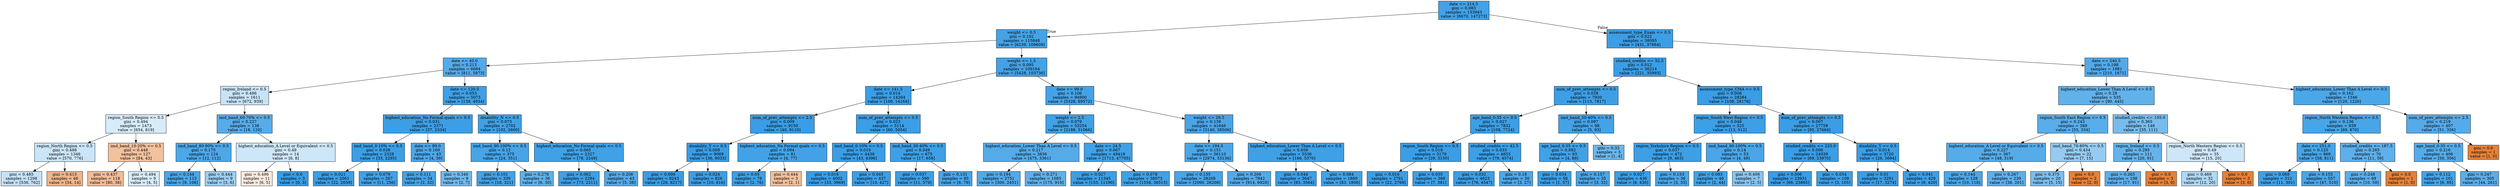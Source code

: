 digraph Tree {
node [shape=box, style="filled", color="black"] ;
0 [label="date <= 214.5\ngini = 0.083\nsamples = 153943\nvalue = [6670, 147273]", fillcolor="#399de5f3"] ;
1 [label="weight <= 0.5\ngini = 0.102\nsamples = 115848\nvalue = [6239, 109609]", fillcolor="#399de5f0"] ;
0 -> 1 [labeldistance=2.5, labelangle=45, headlabel="True"] ;
2 [label="date <= 40.0\ngini = 0.213\nsamples = 6684\nvalue = [811, 5873]", fillcolor="#399de5dc"] ;
1 -> 2 ;
3 [label="region_Ireland <= 0.5\ngini = 0.486\nsamples = 1611\nvalue = [672, 939]", fillcolor="#399de549"] ;
2 -> 3 ;
4 [label="region_South Region <= 0.5\ngini = 0.494\nsamples = 1473\nvalue = [654, 819]", fillcolor="#399de533"] ;
3 -> 4 ;
5 [label="region_North Region <= 0.5\ngini = 0.488\nsamples = 1346\nvalue = [570, 776]", fillcolor="#399de544"] ;
4 -> 5 ;
6 [label="gini = 0.485\nsamples = 1298\nvalue = [536, 762]", fillcolor="#399de54c"] ;
5 -> 6 ;
7 [label="gini = 0.413\nsamples = 48\nvalue = [34, 14]", fillcolor="#e5813996"] ;
5 -> 7 ;
8 [label="imd_band_10-20% <= 0.5\ngini = 0.448\nsamples = 127\nvalue = [84, 43]", fillcolor="#e581397c"] ;
4 -> 8 ;
9 [label="gini = 0.437\nsamples = 118\nvalue = [80, 38]", fillcolor="#e5813986"] ;
8 -> 9 ;
10 [label="gini = 0.494\nsamples = 9\nvalue = [4, 5]", fillcolor="#399de533"] ;
8 -> 10 ;
11 [label="imd_band_60-70% <= 0.5\ngini = 0.227\nsamples = 138\nvalue = [18, 120]", fillcolor="#399de5d9"] ;
3 -> 11 ;
12 [label="imd_band_80-90% <= 0.5\ngini = 0.175\nsamples = 124\nvalue = [12, 112]", fillcolor="#399de5e4"] ;
11 -> 12 ;
13 [label="gini = 0.144\nsamples = 115\nvalue = [9, 106]", fillcolor="#399de5e9"] ;
12 -> 13 ;
14 [label="gini = 0.444\nsamples = 9\nvalue = [3, 6]", fillcolor="#399de57f"] ;
12 -> 14 ;
15 [label="highest_education_A Level or Equivalent <= 0.5\ngini = 0.49\nsamples = 14\nvalue = [6, 8]", fillcolor="#399de540"] ;
11 -> 15 ;
16 [label="gini = 0.496\nsamples = 11\nvalue = [6, 5]", fillcolor="#e581392a"] ;
15 -> 16 ;
17 [label="gini = 0.0\nsamples = 3\nvalue = [0, 3]", fillcolor="#399de5ff"] ;
15 -> 17 ;
18 [label="date <= 120.5\ngini = 0.053\nsamples = 5073\nvalue = [139, 4934]", fillcolor="#399de5f8"] ;
2 -> 18 ;
19 [label="highest_education_No Formal quals <= 0.5\ngini = 0.031\nsamples = 2371\nvalue = [37, 2334]", fillcolor="#399de5fb"] ;
18 -> 19 ;
20 [label="imd_band_0-10% <= 0.5\ngini = 0.028\nsamples = 2328\nvalue = [33, 2295]", fillcolor="#399de5fb"] ;
19 -> 20 ;
21 [label="gini = 0.021\nsamples = 2061\nvalue = [22, 2039]", fillcolor="#399de5fc"] ;
20 -> 21 ;
22 [label="gini = 0.079\nsamples = 267\nvalue = [11, 256]", fillcolor="#399de5f4"] ;
20 -> 22 ;
23 [label="date <= 89.0\ngini = 0.169\nsamples = 43\nvalue = [4, 39]", fillcolor="#399de5e5"] ;
19 -> 23 ;
24 [label="gini = 0.111\nsamples = 34\nvalue = [2, 32]", fillcolor="#399de5ef"] ;
23 -> 24 ;
25 [label="gini = 0.346\nsamples = 9\nvalue = [2, 7]", fillcolor="#399de5b6"] ;
23 -> 25 ;
26 [label="disability_N <= 0.5\ngini = 0.073\nsamples = 2702\nvalue = [102, 2600]", fillcolor="#399de5f5"] ;
18 -> 26 ;
27 [label="imd_band_90-100% <= 0.5\ngini = 0.12\nsamples = 375\nvalue = [24, 351]", fillcolor="#399de5ee"] ;
26 -> 27 ;
28 [label="gini = 0.101\nsamples = 339\nvalue = [18, 321]", fillcolor="#399de5f1"] ;
27 -> 28 ;
29 [label="gini = 0.278\nsamples = 36\nvalue = [6, 30]", fillcolor="#399de5cc"] ;
27 -> 29 ;
30 [label="highest_education_No Formal quals <= 0.5\ngini = 0.065\nsamples = 2327\nvalue = [78, 2249]", fillcolor="#399de5f6"] ;
26 -> 30 ;
31 [label="gini = 0.062\nsamples = 2284\nvalue = [73, 2211]", fillcolor="#399de5f7"] ;
30 -> 31 ;
32 [label="gini = 0.206\nsamples = 43\nvalue = [5, 38]", fillcolor="#399de5dd"] ;
30 -> 32 ;
33 [label="weight <= 1.5\ngini = 0.095\nsamples = 109164\nvalue = [5428, 103736]", fillcolor="#399de5f2"] ;
1 -> 33 ;
34 [label="date <= 141.5\ngini = 0.014\nsamples = 14264\nvalue = [100, 14164]", fillcolor="#399de5fd"] ;
33 -> 34 ;
35 [label="num_of_prev_attempts <= 2.5\ngini = 0.009\nsamples = 9150\nvalue = [40, 9110]", fillcolor="#399de5fe"] ;
34 -> 35 ;
36 [label="disability_Y <= 0.5\ngini = 0.008\nsamples = 9069\nvalue = [36, 9033]", fillcolor="#399de5fe"] ;
35 -> 36 ;
37 [label="gini = 0.006\nsamples = 8243\nvalue = [26, 8217]", fillcolor="#399de5fe"] ;
36 -> 37 ;
38 [label="gini = 0.024\nsamples = 826\nvalue = [10, 816]", fillcolor="#399de5fc"] ;
36 -> 38 ;
39 [label="highest_education_No Formal quals <= 0.5\ngini = 0.094\nsamples = 81\nvalue = [4, 77]", fillcolor="#399de5f2"] ;
35 -> 39 ;
40 [label="gini = 0.05\nsamples = 78\nvalue = [2, 76]", fillcolor="#399de5f8"] ;
39 -> 40 ;
41 [label="gini = 0.444\nsamples = 3\nvalue = [2, 1]", fillcolor="#e581397f"] ;
39 -> 41 ;
42 [label="num_of_prev_attempts <= 0.5\ngini = 0.023\nsamples = 5114\nvalue = [60, 5054]", fillcolor="#399de5fc"] ;
34 -> 42 ;
43 [label="imd_band_0-10% <= 0.5\ngini = 0.019\nsamples = 4439\nvalue = [43, 4396]", fillcolor="#399de5fd"] ;
42 -> 43 ;
44 [label="gini = 0.016\nsamples = 4002\nvalue = [33, 3969]", fillcolor="#399de5fd"] ;
43 -> 44 ;
45 [label="gini = 0.045\nsamples = 437\nvalue = [10, 427]", fillcolor="#399de5f9"] ;
43 -> 45 ;
46 [label="imd_band_30-40% <= 0.5\ngini = 0.049\nsamples = 675\nvalue = [17, 658]", fillcolor="#399de5f8"] ;
42 -> 46 ;
47 [label="gini = 0.037\nsamples = 590\nvalue = [11, 579]", fillcolor="#399de5fa"] ;
46 -> 47 ;
48 [label="gini = 0.131\nsamples = 85\nvalue = [6, 79]", fillcolor="#399de5ec"] ;
46 -> 48 ;
49 [label="date <= 99.0\ngini = 0.106\nsamples = 94900\nvalue = [5328, 89572]", fillcolor="#399de5f0"] ;
33 -> 49 ;
50 [label="weight <= 2.5\ngini = 0.079\nsamples = 53254\nvalue = [2188, 51066]", fillcolor="#399de5f4"] ;
49 -> 50 ;
51 [label="highest_education_Lower Than A Level <= 0.5\ngini = 0.217\nsamples = 3836\nvalue = [475, 3361]", fillcolor="#399de5db"] ;
50 -> 51 ;
52 [label="gini = 0.194\nsamples = 2751\nvalue = [300, 2451]", fillcolor="#399de5e0"] ;
51 -> 52 ;
53 [label="gini = 0.271\nsamples = 1085\nvalue = [175, 910]", fillcolor="#399de5ce"] ;
51 -> 53 ;
54 [label="date <= 24.5\ngini = 0.067\nsamples = 49418\nvalue = [1713, 47705]", fillcolor="#399de5f6"] ;
50 -> 54 ;
55 [label="gini = 0.027\nsamples = 11345\nvalue = [155, 11190]", fillcolor="#399de5fb"] ;
54 -> 55 ;
56 [label="gini = 0.078\nsamples = 38073\nvalue = [1558, 36515]", fillcolor="#399de5f4"] ;
54 -> 56 ;
57 [label="weight <= 26.5\ngini = 0.139\nsamples = 41646\nvalue = [3140, 38506]", fillcolor="#399de5ea"] ;
49 -> 57 ;
58 [label="date <= 194.5\ngini = 0.151\nsamples = 36110\nvalue = [2974, 33136]", fillcolor="#399de5e8"] ;
57 -> 58 ;
59 [label="gini = 0.135\nsamples = 28268\nvalue = [2060, 26208]", fillcolor="#399de5eb"] ;
58 -> 59 ;
60 [label="gini = 0.206\nsamples = 7842\nvalue = [914, 6928]", fillcolor="#399de5dd"] ;
58 -> 60 ;
61 [label="highest_education_Lower Than A Level <= 0.5\ngini = 0.058\nsamples = 5536\nvalue = [166, 5370]", fillcolor="#399de5f7"] ;
57 -> 61 ;
62 [label="gini = 0.044\nsamples = 3647\nvalue = [83, 3564]", fillcolor="#399de5f9"] ;
61 -> 62 ;
63 [label="gini = 0.084\nsamples = 1889\nvalue = [83, 1806]", fillcolor="#399de5f3"] ;
61 -> 63 ;
64 [label="assessment_type_Exam <= 0.5\ngini = 0.022\nsamples = 38095\nvalue = [431, 37664]", fillcolor="#399de5fc"] ;
0 -> 64 [labeldistance=2.5, labelangle=-45, headlabel="False"] ;
65 [label="studied_credits <= 52.5\ngini = 0.012\nsamples = 36214\nvalue = [221, 35993]", fillcolor="#399de5fd"] ;
64 -> 65 ;
66 [label="num_of_prev_attempts <= 0.5\ngini = 0.028\nsamples = 7930\nvalue = [113, 7817]", fillcolor="#399de5fb"] ;
65 -> 66 ;
67 [label="age_band_0-35 <= 0.5\ngini = 0.027\nsamples = 7832\nvalue = [108, 7724]", fillcolor="#399de5fb"] ;
66 -> 67 ;
68 [label="region_South Region <= 0.5\ngini = 0.018\nsamples = 3179\nvalue = [29, 3150]", fillcolor="#399de5fd"] ;
67 -> 68 ;
69 [label="gini = 0.016\nsamples = 2791\nvalue = [22, 2769]", fillcolor="#399de5fd"] ;
68 -> 69 ;
70 [label="gini = 0.035\nsamples = 388\nvalue = [7, 381]", fillcolor="#399de5fa"] ;
68 -> 70 ;
71 [label="studied_credits <= 42.5\ngini = 0.033\nsamples = 4653\nvalue = [79, 4574]", fillcolor="#399de5fb"] ;
67 -> 71 ;
72 [label="gini = 0.032\nsamples = 4623\nvalue = [76, 4547]", fillcolor="#399de5fb"] ;
71 -> 72 ;
73 [label="gini = 0.18\nsamples = 30\nvalue = [3, 27]", fillcolor="#399de5e3"] ;
71 -> 73 ;
74 [label="imd_band_30-40% <= 0.5\ngini = 0.097\nsamples = 98\nvalue = [5, 93]", fillcolor="#399de5f1"] ;
66 -> 74 ;
75 [label="age_band_0-35 <= 0.5\ngini = 0.082\nsamples = 93\nvalue = [4, 89]", fillcolor="#399de5f4"] ;
74 -> 75 ;
76 [label="gini = 0.034\nsamples = 58\nvalue = [1, 57]", fillcolor="#399de5fb"] ;
75 -> 76 ;
77 [label="gini = 0.157\nsamples = 35\nvalue = [3, 32]", fillcolor="#399de5e7"] ;
75 -> 77 ;
78 [label="gini = 0.32\nsamples = 5\nvalue = [1, 4]", fillcolor="#399de5bf"] ;
74 -> 78 ;
79 [label="assessment_type_CMA <= 0.5\ngini = 0.008\nsamples = 28284\nvalue = [108, 28176]", fillcolor="#399de5fe"] ;
65 -> 79 ;
80 [label="region_South West Region <= 0.5\ngini = 0.048\nsamples = 525\nvalue = [13, 512]", fillcolor="#399de5f9"] ;
79 -> 80 ;
81 [label="region_Yorkshire Region <= 0.5\ngini = 0.037\nsamples = 472\nvalue = [9, 463]", fillcolor="#399de5fa"] ;
80 -> 81 ;
82 [label="gini = 0.027\nsamples = 436\nvalue = [6, 430]", fillcolor="#399de5fb"] ;
81 -> 82 ;
83 [label="gini = 0.153\nsamples = 36\nvalue = [3, 33]", fillcolor="#399de5e8"] ;
81 -> 83 ;
84 [label="imd_band_90-100% <= 0.5\ngini = 0.14\nsamples = 53\nvalue = [4, 49]", fillcolor="#399de5ea"] ;
80 -> 84 ;
85 [label="gini = 0.083\nsamples = 46\nvalue = [2, 44]", fillcolor="#399de5f3"] ;
84 -> 85 ;
86 [label="gini = 0.408\nsamples = 7\nvalue = [2, 5]", fillcolor="#399de599"] ;
84 -> 86 ;
87 [label="num_of_prev_attempts <= 0.5\ngini = 0.007\nsamples = 27759\nvalue = [95, 27664]", fillcolor="#399de5fe"] ;
79 -> 87 ;
88 [label="studied_credits <= 225.0\ngini = 0.006\nsamples = 24039\nvalue = [69, 23970]", fillcolor="#399de5fe"] ;
87 -> 88 ;
89 [label="gini = 0.006\nsamples = 23931\nvalue = [66, 23865]", fillcolor="#399de5fe"] ;
88 -> 89 ;
90 [label="gini = 0.054\nsamples = 108\nvalue = [3, 105]", fillcolor="#399de5f8"] ;
88 -> 90 ;
91 [label="disability_Y <= 0.5\ngini = 0.014\nsamples = 3720\nvalue = [26, 3694]", fillcolor="#399de5fd"] ;
87 -> 91 ;
92 [label="gini = 0.01\nsamples = 3291\nvalue = [17, 3274]", fillcolor="#399de5fe"] ;
91 -> 92 ;
93 [label="gini = 0.041\nsamples = 429\nvalue = [9, 420]", fillcolor="#399de5fa"] ;
91 -> 93 ;
94 [label="date <= 240.5\ngini = 0.198\nsamples = 1881\nvalue = [210, 1671]", fillcolor="#399de5df"] ;
64 -> 94 ;
95 [label="highest_education_Lower Than A Level <= 0.5\ngini = 0.28\nsamples = 535\nvalue = [90, 445]", fillcolor="#399de5cb"] ;
94 -> 95 ;
96 [label="region_South East Region <= 0.5\ngini = 0.243\nsamples = 389\nvalue = [55, 334]", fillcolor="#399de5d5"] ;
95 -> 96 ;
97 [label="highest_education_A Level or Equivalent <= 0.5\ngini = 0.227\nsamples = 367\nvalue = [48, 319]", fillcolor="#399de5d9"] ;
96 -> 97 ;
98 [label="gini = 0.144\nsamples = 128\nvalue = [10, 118]", fillcolor="#399de5e9"] ;
97 -> 98 ;
99 [label="gini = 0.267\nsamples = 239\nvalue = [38, 201]", fillcolor="#399de5cf"] ;
97 -> 99 ;
100 [label="imd_band_70-80% <= 0.5\ngini = 0.434\nsamples = 22\nvalue = [7, 15]", fillcolor="#399de588"] ;
96 -> 100 ;
101 [label="gini = 0.375\nsamples = 20\nvalue = [5, 15]", fillcolor="#399de5aa"] ;
100 -> 101 ;
102 [label="gini = 0.0\nsamples = 2\nvalue = [2, 0]", fillcolor="#e58139ff"] ;
100 -> 102 ;
103 [label="studied_credits <= 105.0\ngini = 0.365\nsamples = 146\nvalue = [35, 111]", fillcolor="#399de5af"] ;
95 -> 103 ;
104 [label="region_Ireland <= 0.5\ngini = 0.295\nsamples = 111\nvalue = [20, 91]", fillcolor="#399de5c7"] ;
103 -> 104 ;
105 [label="gini = 0.265\nsamples = 108\nvalue = [17, 91]", fillcolor="#399de5cf"] ;
104 -> 105 ;
106 [label="gini = 0.0\nsamples = 3\nvalue = [3, 0]", fillcolor="#e58139ff"] ;
104 -> 106 ;
107 [label="region_North Western Region <= 0.5\ngini = 0.49\nsamples = 35\nvalue = [15, 20]", fillcolor="#399de540"] ;
103 -> 107 ;
108 [label="gini = 0.469\nsamples = 32\nvalue = [12, 20]", fillcolor="#399de566"] ;
107 -> 108 ;
109 [label="gini = 0.0\nsamples = 3\nvalue = [3, 0]", fillcolor="#e58139ff"] ;
107 -> 109 ;
110 [label="highest_education_Lower Than A Level <= 0.5\ngini = 0.162\nsamples = 1346\nvalue = [120, 1226]", fillcolor="#399de5e6"] ;
94 -> 110 ;
111 [label="region_North Western Region <= 0.5\ngini = 0.136\nsamples = 939\nvalue = [69, 870]", fillcolor="#399de5eb"] ;
110 -> 111 ;
112 [label="date <= 251.0\ngini = 0.125\nsamples = 869\nvalue = [58, 811]", fillcolor="#399de5ed"] ;
111 -> 112 ;
113 [label="gini = 0.068\nsamples = 312\nvalue = [11, 301]", fillcolor="#399de5f6"] ;
112 -> 113 ;
114 [label="gini = 0.155\nsamples = 557\nvalue = [47, 510]", fillcolor="#399de5e7"] ;
112 -> 114 ;
115 [label="studied_credits <= 187.5\ngini = 0.265\nsamples = 70\nvalue = [11, 59]", fillcolor="#399de5cf"] ;
111 -> 115 ;
116 [label="gini = 0.248\nsamples = 69\nvalue = [10, 59]", fillcolor="#399de5d4"] ;
115 -> 116 ;
117 [label="gini = 0.0\nsamples = 1\nvalue = [1, 0]", fillcolor="#e58139ff"] ;
115 -> 117 ;
118 [label="num_of_prev_attempts <= 2.5\ngini = 0.219\nsamples = 407\nvalue = [51, 356]", fillcolor="#399de5da"] ;
110 -> 118 ;
119 [label="age_band_0-35 <= 0.5\ngini = 0.216\nsamples = 406\nvalue = [50, 356]", fillcolor="#399de5db"] ;
118 -> 119 ;
120 [label="gini = 0.112\nsamples = 101\nvalue = [6, 95]", fillcolor="#399de5ef"] ;
119 -> 120 ;
121 [label="gini = 0.247\nsamples = 305\nvalue = [44, 261]", fillcolor="#399de5d4"] ;
119 -> 121 ;
122 [label="gini = 0.0\nsamples = 1\nvalue = [1, 0]", fillcolor="#e58139ff"] ;
118 -> 122 ;
}